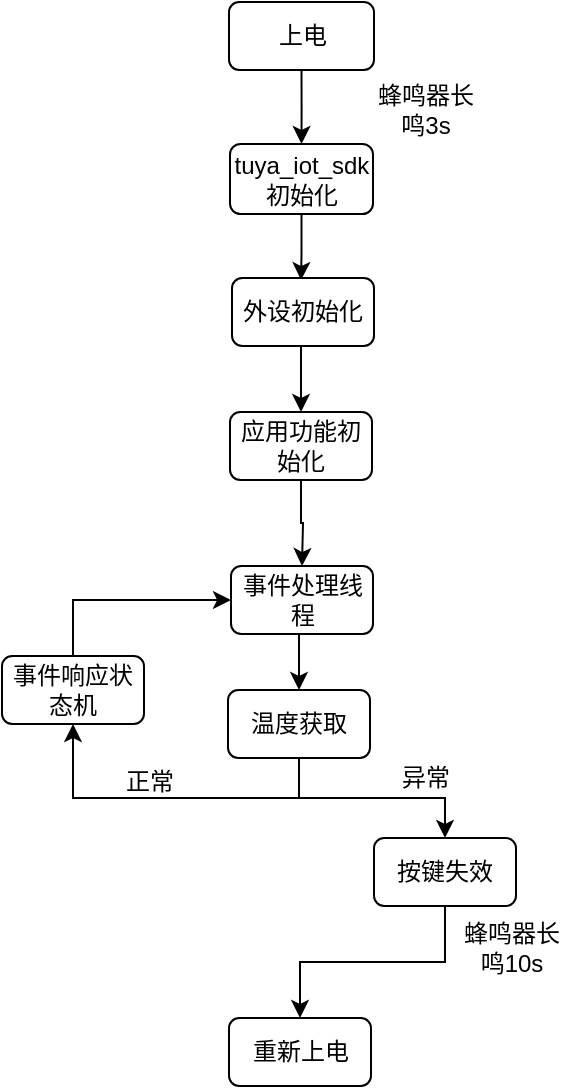 <mxfile version="16.1.0" type="github">
  <diagram id="0DxkU44QRCLPnqdfYfsU" name="Page-1">
    <mxGraphModel dx="1497" dy="838" grid="0" gridSize="10" guides="1" tooltips="1" connect="1" arrows="1" fold="1" page="1" pageScale="1" pageWidth="827" pageHeight="1169" math="0" shadow="0">
      <root>
        <mxCell id="0" />
        <mxCell id="1" parent="0" />
        <mxCell id="Le-07MOkWK7ZcGVVl3ep-69" style="edgeStyle=orthogonalEdgeStyle;rounded=0;orthogonalLoop=1;jettySize=auto;html=1;exitX=0.5;exitY=1;exitDx=0;exitDy=0;" edge="1" parent="1" source="Le-07MOkWK7ZcGVVl3ep-2" target="Le-07MOkWK7ZcGVVl3ep-9">
          <mxGeometry relative="1" as="geometry" />
        </mxCell>
        <mxCell id="Le-07MOkWK7ZcGVVl3ep-2" value="上电" style="rounded=1;whiteSpace=wrap;html=1;" vertex="1" parent="1">
          <mxGeometry x="399.5" y="120" width="72.5" height="34" as="geometry" />
        </mxCell>
        <mxCell id="Le-07MOkWK7ZcGVVl3ep-121" value="" style="edgeStyle=orthogonalEdgeStyle;rounded=0;orthogonalLoop=1;jettySize=auto;html=1;" edge="1" parent="1" source="Le-07MOkWK7ZcGVVl3ep-9">
          <mxGeometry relative="1" as="geometry">
            <mxPoint x="435.526" y="259" as="targetPoint" />
          </mxGeometry>
        </mxCell>
        <mxCell id="Le-07MOkWK7ZcGVVl3ep-9" value="tuya_iot_sdk初始化" style="rounded=1;whiteSpace=wrap;html=1;" vertex="1" parent="1">
          <mxGeometry x="400" y="191" width="71.5" height="35" as="geometry" />
        </mxCell>
        <mxCell id="Le-07MOkWK7ZcGVVl3ep-123" style="edgeStyle=orthogonalEdgeStyle;rounded=0;orthogonalLoop=1;jettySize=auto;html=1;exitX=0.5;exitY=1;exitDx=0;exitDy=0;entryX=0.5;entryY=0;entryDx=0;entryDy=0;" edge="1" parent="1" target="Le-07MOkWK7ZcGVVl3ep-78">
          <mxGeometry relative="1" as="geometry">
            <mxPoint x="435.5" y="292" as="sourcePoint" />
          </mxGeometry>
        </mxCell>
        <mxCell id="Le-07MOkWK7ZcGVVl3ep-42" value="蜂鸣器长鸣3s" style="text;html=1;strokeColor=none;fillColor=none;align=center;verticalAlign=middle;whiteSpace=wrap;rounded=0;" vertex="1" parent="1">
          <mxGeometry x="468" y="159" width="60" height="30" as="geometry" />
        </mxCell>
        <mxCell id="Le-07MOkWK7ZcGVVl3ep-77" value="重新上电" style="rounded=1;whiteSpace=wrap;html=1;" vertex="1" parent="1">
          <mxGeometry x="399.5" y="628" width="71" height="34" as="geometry" />
        </mxCell>
        <mxCell id="Le-07MOkWK7ZcGVVl3ep-82" style="edgeStyle=orthogonalEdgeStyle;rounded=0;orthogonalLoop=1;jettySize=auto;html=1;exitX=0.5;exitY=1;exitDx=0;exitDy=0;entryX=0.5;entryY=0;entryDx=0;entryDy=0;" edge="1" parent="1" source="Le-07MOkWK7ZcGVVl3ep-78">
          <mxGeometry relative="1" as="geometry">
            <mxPoint x="436" y="402" as="targetPoint" />
          </mxGeometry>
        </mxCell>
        <mxCell id="Le-07MOkWK7ZcGVVl3ep-78" value="应用功能初始化" style="rounded=1;whiteSpace=wrap;html=1;" vertex="1" parent="1">
          <mxGeometry x="400" y="325" width="71" height="34" as="geometry" />
        </mxCell>
        <mxCell id="Le-07MOkWK7ZcGVVl3ep-90" style="edgeStyle=orthogonalEdgeStyle;rounded=0;orthogonalLoop=1;jettySize=auto;html=1;exitX=0.5;exitY=1;exitDx=0;exitDy=0;entryX=0.5;entryY=0;entryDx=0;entryDy=0;" edge="1" parent="1" source="Le-07MOkWK7ZcGVVl3ep-84" target="Le-07MOkWK7ZcGVVl3ep-86">
          <mxGeometry relative="1" as="geometry" />
        </mxCell>
        <mxCell id="Le-07MOkWK7ZcGVVl3ep-84" value="事件处理线程" style="rounded=1;whiteSpace=wrap;html=1;" vertex="1" parent="1">
          <mxGeometry x="400.5" y="402" width="71" height="34" as="geometry" />
        </mxCell>
        <mxCell id="Le-07MOkWK7ZcGVVl3ep-102" style="edgeStyle=orthogonalEdgeStyle;rounded=0;orthogonalLoop=1;jettySize=auto;html=1;exitX=0.5;exitY=1;exitDx=0;exitDy=0;entryX=0.5;entryY=1;entryDx=0;entryDy=0;" edge="1" parent="1" source="Le-07MOkWK7ZcGVVl3ep-86" target="Le-07MOkWK7ZcGVVl3ep-87">
          <mxGeometry relative="1" as="geometry" />
        </mxCell>
        <mxCell id="Le-07MOkWK7ZcGVVl3ep-110" style="edgeStyle=orthogonalEdgeStyle;rounded=0;orthogonalLoop=1;jettySize=auto;html=1;exitX=0.5;exitY=1;exitDx=0;exitDy=0;" edge="1" parent="1" source="Le-07MOkWK7ZcGVVl3ep-86" target="Le-07MOkWK7ZcGVVl3ep-109">
          <mxGeometry relative="1" as="geometry" />
        </mxCell>
        <mxCell id="Le-07MOkWK7ZcGVVl3ep-86" value="温度获取" style="rounded=1;whiteSpace=wrap;html=1;" vertex="1" parent="1">
          <mxGeometry x="399" y="464" width="71" height="34" as="geometry" />
        </mxCell>
        <mxCell id="Le-07MOkWK7ZcGVVl3ep-103" style="edgeStyle=orthogonalEdgeStyle;rounded=0;orthogonalLoop=1;jettySize=auto;html=1;exitX=0.5;exitY=0;exitDx=0;exitDy=0;entryX=0;entryY=0.5;entryDx=0;entryDy=0;" edge="1" parent="1" source="Le-07MOkWK7ZcGVVl3ep-87" target="Le-07MOkWK7ZcGVVl3ep-84">
          <mxGeometry relative="1" as="geometry" />
        </mxCell>
        <mxCell id="Le-07MOkWK7ZcGVVl3ep-87" value="事件响应状态机" style="rounded=1;whiteSpace=wrap;html=1;" vertex="1" parent="1">
          <mxGeometry x="286" y="447" width="71" height="34" as="geometry" />
        </mxCell>
        <mxCell id="Le-07MOkWK7ZcGVVl3ep-101" value="异常" style="text;html=1;strokeColor=none;fillColor=none;align=center;verticalAlign=middle;whiteSpace=wrap;rounded=0;shadow=0;" vertex="1" parent="1">
          <mxGeometry x="468" y="493" width="60" height="30" as="geometry" />
        </mxCell>
        <mxCell id="Le-07MOkWK7ZcGVVl3ep-107" value="正常" style="text;html=1;strokeColor=none;fillColor=none;align=center;verticalAlign=middle;whiteSpace=wrap;rounded=0;shadow=0;" vertex="1" parent="1">
          <mxGeometry x="330" y="495" width="60" height="30" as="geometry" />
        </mxCell>
        <mxCell id="Le-07MOkWK7ZcGVVl3ep-112" style="edgeStyle=orthogonalEdgeStyle;rounded=0;orthogonalLoop=1;jettySize=auto;html=1;exitX=0.5;exitY=1;exitDx=0;exitDy=0;entryX=0.5;entryY=0;entryDx=0;entryDy=0;" edge="1" parent="1" source="Le-07MOkWK7ZcGVVl3ep-109" target="Le-07MOkWK7ZcGVVl3ep-77">
          <mxGeometry relative="1" as="geometry" />
        </mxCell>
        <mxCell id="Le-07MOkWK7ZcGVVl3ep-109" value="按键失效" style="rounded=1;whiteSpace=wrap;html=1;" vertex="1" parent="1">
          <mxGeometry x="472" y="538" width="71" height="34" as="geometry" />
        </mxCell>
        <mxCell id="Le-07MOkWK7ZcGVVl3ep-113" value="蜂鸣器长鸣10s" style="text;html=1;strokeColor=none;fillColor=none;align=center;verticalAlign=middle;whiteSpace=wrap;rounded=0;shadow=0;" vertex="1" parent="1">
          <mxGeometry x="510.5" y="578" width="60" height="30" as="geometry" />
        </mxCell>
        <mxCell id="Le-07MOkWK7ZcGVVl3ep-125" value="外设初始化" style="rounded=1;whiteSpace=wrap;html=1;" vertex="1" parent="1">
          <mxGeometry x="401" y="258" width="71" height="34" as="geometry" />
        </mxCell>
      </root>
    </mxGraphModel>
  </diagram>
</mxfile>
